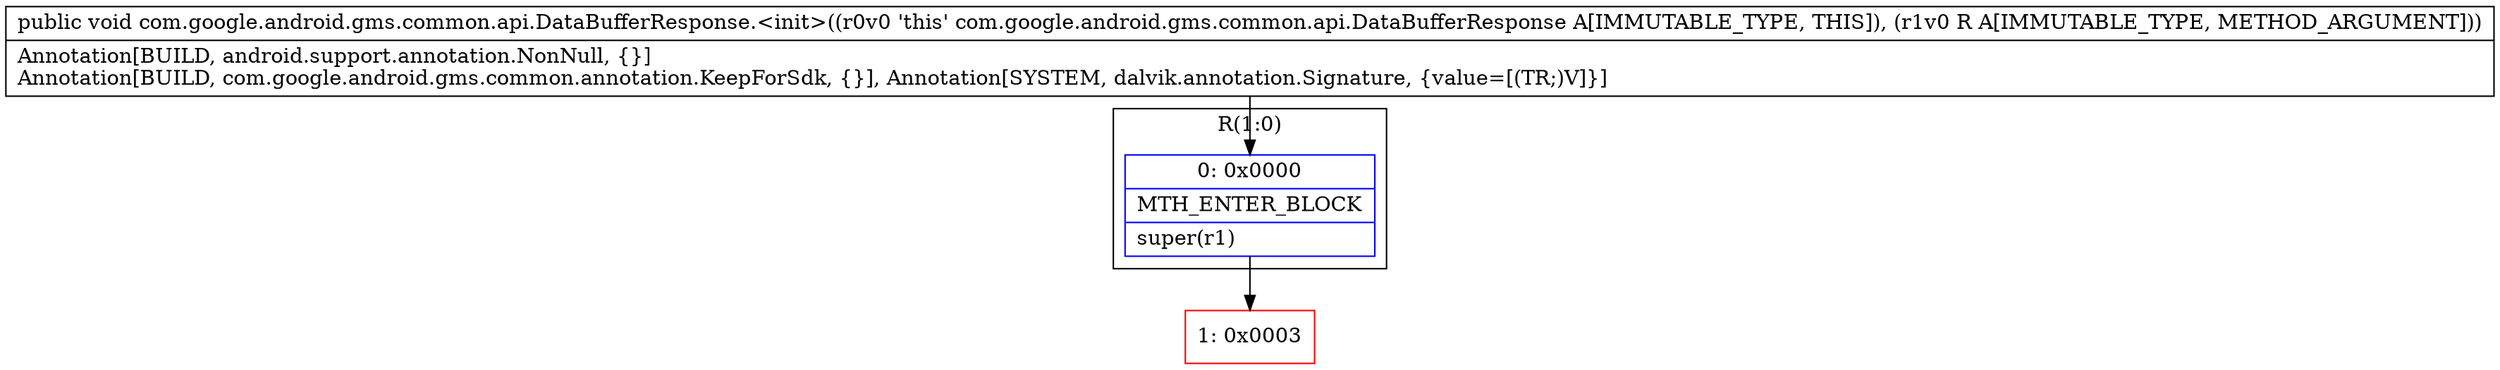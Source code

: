 digraph "CFG forcom.google.android.gms.common.api.DataBufferResponse.\<init\>(Lcom\/google\/android\/gms\/common\/data\/AbstractDataBuffer;)V" {
subgraph cluster_Region_49178803 {
label = "R(1:0)";
node [shape=record,color=blue];
Node_0 [shape=record,label="{0\:\ 0x0000|MTH_ENTER_BLOCK\l|super(r1)\l}"];
}
Node_1 [shape=record,color=red,label="{1\:\ 0x0003}"];
MethodNode[shape=record,label="{public void com.google.android.gms.common.api.DataBufferResponse.\<init\>((r0v0 'this' com.google.android.gms.common.api.DataBufferResponse A[IMMUTABLE_TYPE, THIS]), (r1v0 R A[IMMUTABLE_TYPE, METHOD_ARGUMENT]))  | Annotation[BUILD, android.support.annotation.NonNull, \{\}]\lAnnotation[BUILD, com.google.android.gms.common.annotation.KeepForSdk, \{\}], Annotation[SYSTEM, dalvik.annotation.Signature, \{value=[(TR;)V]\}]\l}"];
MethodNode -> Node_0;
Node_0 -> Node_1;
}

